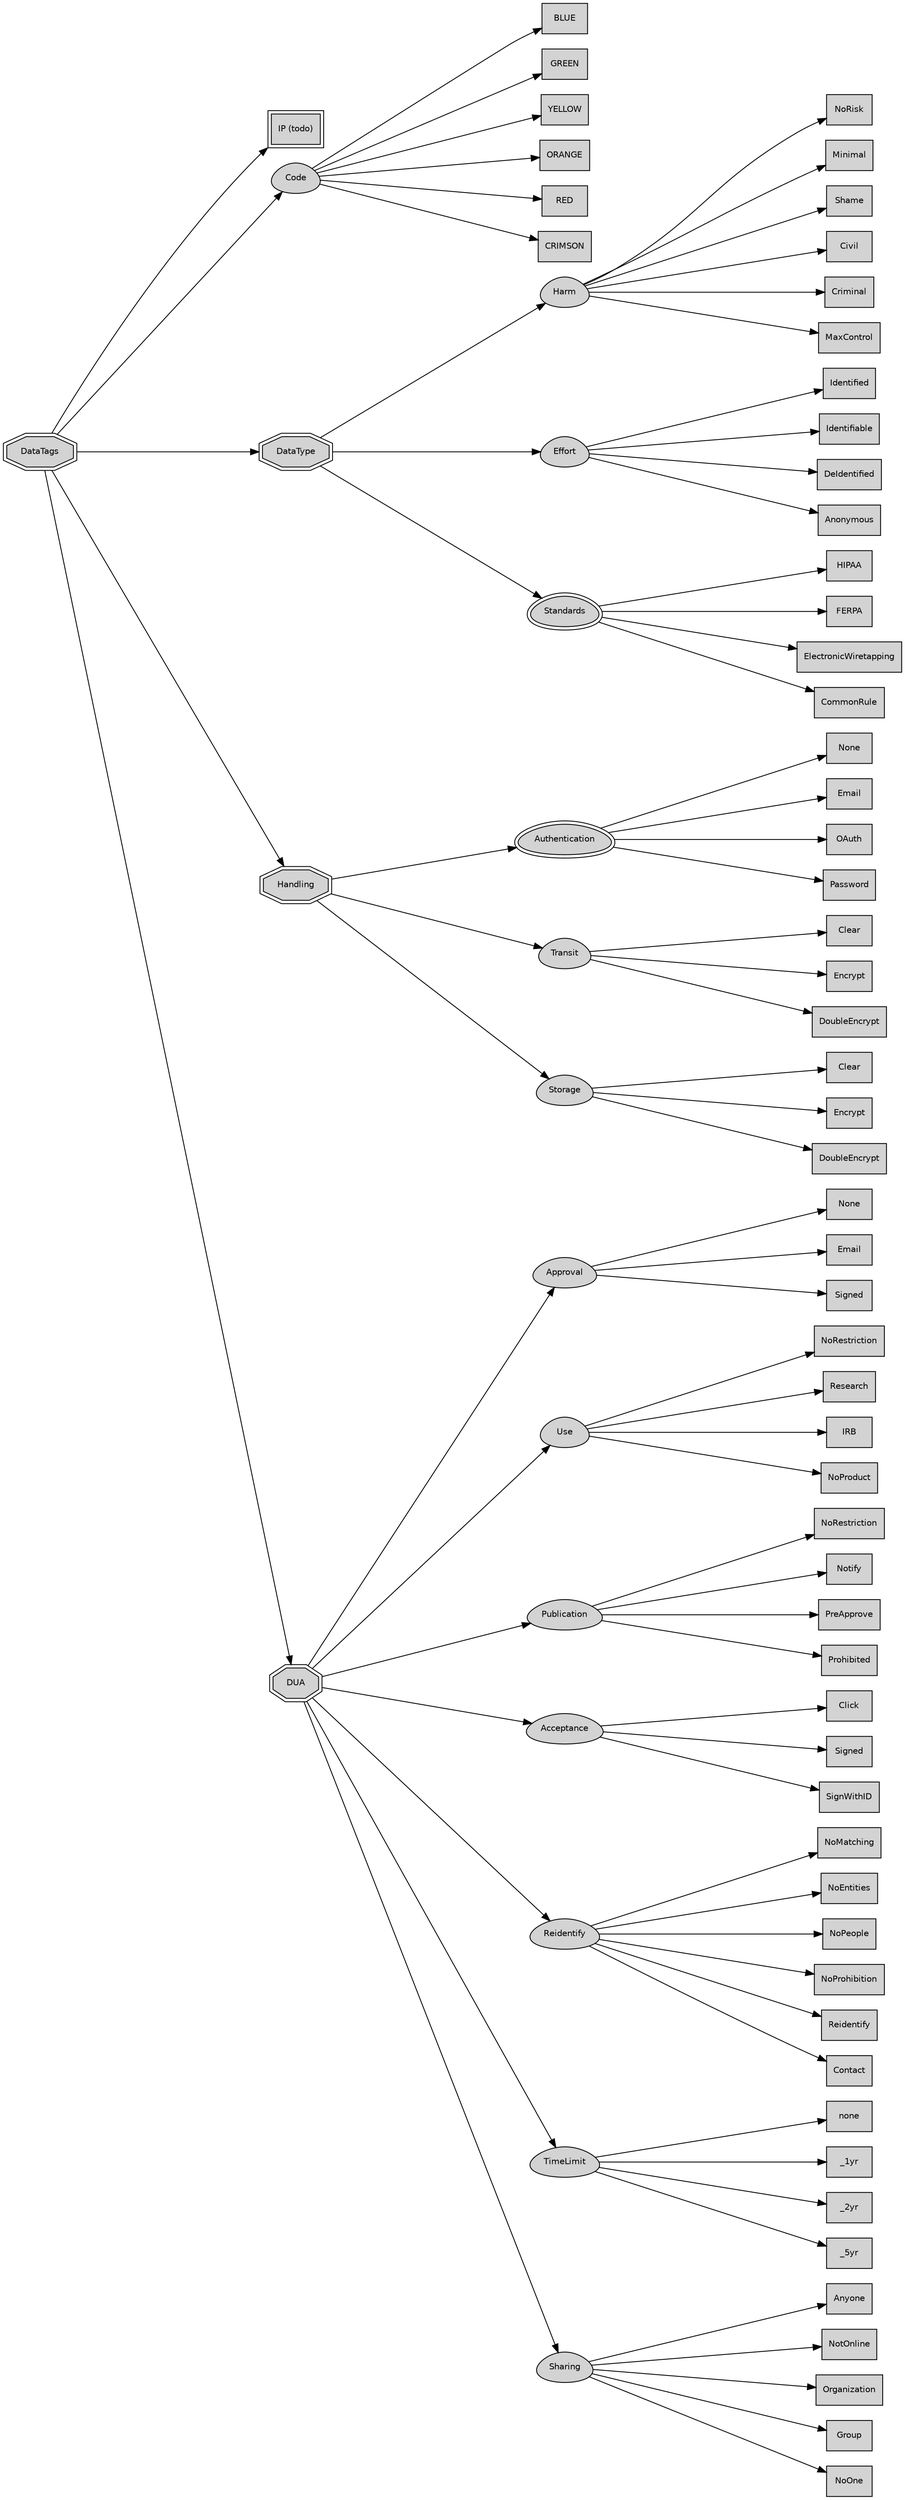 digraph ChartSet {
edge [fontname="Helvetica" fontsize="10"]
node [fillcolor="lightgray" style="filled" fontname="Helvetica" fontsize="10"]
rankdir=LR
graph [overlap=true ranksep=3]
DataTags[label="DataTags" shape="octagon" peripheries="2"]
IP[label="IP (todo)" shape="plaintext" peripheries="2"]
Code[label="Code" shape="egg"]
Code_BLUE[label="BLUE" shape="box"]
Code_GREEN[label="GREEN" shape="box"]
Code_YELLOW[label="YELLOW" shape="box"]
Code_ORANGE[label="ORANGE" shape="box"]
Code_RED[label="RED" shape="box"]
Code_CRIMSON[label="CRIMSON" shape="box"]
DataType[label="DataType" shape="octagon" peripheries="2"]
Harm[label="Harm" shape="egg"]
Harm_NoRisk[label="NoRisk" shape="box"]
Harm_Minimal[label="Minimal" shape="box"]
Harm_Shame[label="Shame" shape="box"]
Harm_Civil[label="Civil" shape="box"]
Harm_Criminal[label="Criminal" shape="box"]
Harm_MaxControl[label="MaxControl" shape="box"]
Effort[label="Effort" shape="egg"]
Effort_Identified[label="Identified" shape="box"]
Effort_Identifiable[label="Identifiable" shape="box"]
Effort_DeIdentified[label="DeIdentified" shape="box"]
Effort_Anonymous[label="Anonymous" shape="box"]
Standards[label="Standards" shape="egg" peripheries="2"]
Standards_HIPAA[label="HIPAA" shape="box"]
Standards_FERPA[label="FERPA" shape="box"]
Standards_ElectronicWiretapping[label="ElectronicWiretapping" shape="box"]
Standards_CommonRule[label="CommonRule" shape="box"]
Handling[label="Handling" shape="octagon" peripheries="2"]
Authentication[label="Authentication" shape="egg" peripheries="2"]
Authentication_None[label="None" shape="box"]
Authentication_Email[label="Email" shape="box"]
Authentication_OAuth[label="OAuth" shape="box"]
Authentication_Password[label="Password" shape="box"]
Transit[label="Transit" shape="egg"]
Transit_Clear[label="Clear" shape="box"]
Transit_Encrypt[label="Encrypt" shape="box"]
Transit_DoubleEncrypt[label="DoubleEncrypt" shape="box"]
Storage[label="Storage" shape="egg"]
Storage_Clear[label="Clear" shape="box"]
Storage_Encrypt[label="Encrypt" shape="box"]
Storage_DoubleEncrypt[label="DoubleEncrypt" shape="box"]
DUA[label="DUA" shape="octagon" peripheries="2"]
Approval[label="Approval" shape="egg"]
Approval_None[label="None" shape="box"]
Approval_Email[label="Email" shape="box"]
Approval_Signed[label="Signed" shape="box"]
Use[label="Use" shape="egg"]
Use_NoRestriction[label="NoRestriction" shape="box"]
Use_Research[label="Research" shape="box"]
Use_IRB[label="IRB" shape="box"]
Use_NoProduct[label="NoProduct" shape="box"]
Publication[label="Publication" shape="egg"]
Publication_NoRestriction[label="NoRestriction" shape="box"]
Publication_Notify[label="Notify" shape="box"]
Publication_PreApprove[label="PreApprove" shape="box"]
Publication_Prohibited[label="Prohibited" shape="box"]
Acceptance[label="Acceptance" shape="egg"]
Acceptance_Click[label="Click" shape="box"]
Acceptance_Signed[label="Signed" shape="box"]
Acceptance_SignWithID[label="SignWithID" shape="box"]
Reidentify[label="Reidentify" shape="egg"]
Reidentify_NoMatching[label="NoMatching" shape="box"]
Reidentify_NoEntities[label="NoEntities" shape="box"]
Reidentify_NoPeople[label="NoPeople" shape="box"]
Reidentify_NoProhibition[label="NoProhibition" shape="box"]
Reidentify_Reidentify[label="Reidentify" shape="box"]
Reidentify_Contact[label="Contact" shape="box"]
TimeLimit[label="TimeLimit" shape="egg"]
TimeLimit_none[label="none" shape="box"]
TimeLimit__1yr[label="_1yr" shape="box"]
TimeLimit__2yr[label="_2yr" shape="box"]
TimeLimit__5yr[label="_5yr" shape="box"]
Sharing[label="Sharing" shape="egg"]
Sharing_Anyone[label="Anyone" shape="box"]
Sharing_NotOnline[label="NotOnline" shape="box"]
Sharing_Organization[label="Organization" shape="box"]
Sharing_Group[label="Group" shape="box"]
Sharing_NoOne[label="NoOne" shape="box"]
DataTags -> IP
DataTags -> Code
Code -> Code_BLUE
Code -> Code_GREEN
Code -> Code_YELLOW
Code -> Code_ORANGE
Code -> Code_RED
Code -> Code_CRIMSON
DataTags -> DataType
DataType -> Harm
Harm -> Harm_NoRisk
Harm -> Harm_Minimal
Harm -> Harm_Shame
Harm -> Harm_Civil
Harm -> Harm_Criminal
Harm -> Harm_MaxControl
DataType -> Effort
Effort -> Effort_Identified
Effort -> Effort_Identifiable
Effort -> Effort_DeIdentified
Effort -> Effort_Anonymous
DataType -> Standards
Standards -> Standards_HIPAA
Standards -> Standards_FERPA
Standards -> Standards_ElectronicWiretapping
Standards -> Standards_CommonRule
DataTags -> Handling
Handling -> Authentication
Authentication -> Authentication_None
Authentication -> Authentication_Email
Authentication -> Authentication_OAuth
Authentication -> Authentication_Password
Handling -> Transit
Transit -> Transit_Clear
Transit -> Transit_Encrypt
Transit -> Transit_DoubleEncrypt
Handling -> Storage
Storage -> Storage_Clear
Storage -> Storage_Encrypt
Storage -> Storage_DoubleEncrypt
DataTags -> DUA
DUA -> Approval
Approval -> Approval_None
Approval -> Approval_Email
Approval -> Approval_Signed
DUA -> Use
Use -> Use_NoRestriction
Use -> Use_Research
Use -> Use_IRB
Use -> Use_NoProduct
DUA -> Publication
Publication -> Publication_NoRestriction
Publication -> Publication_Notify
Publication -> Publication_PreApprove
Publication -> Publication_Prohibited
DUA -> Acceptance
Acceptance -> Acceptance_Click
Acceptance -> Acceptance_Signed
Acceptance -> Acceptance_SignWithID
DUA -> Reidentify
Reidentify -> Reidentify_NoMatching
Reidentify -> Reidentify_NoEntities
Reidentify -> Reidentify_NoPeople
Reidentify -> Reidentify_NoProhibition
Reidentify -> Reidentify_Reidentify
Reidentify -> Reidentify_Contact
DUA -> TimeLimit
TimeLimit -> TimeLimit_none
TimeLimit -> TimeLimit__1yr
TimeLimit -> TimeLimit__2yr
TimeLimit -> TimeLimit__5yr
DUA -> Sharing
Sharing -> Sharing_Anyone
Sharing -> Sharing_NotOnline
Sharing -> Sharing_Organization
Sharing -> Sharing_Group
Sharing -> Sharing_NoOne
}
